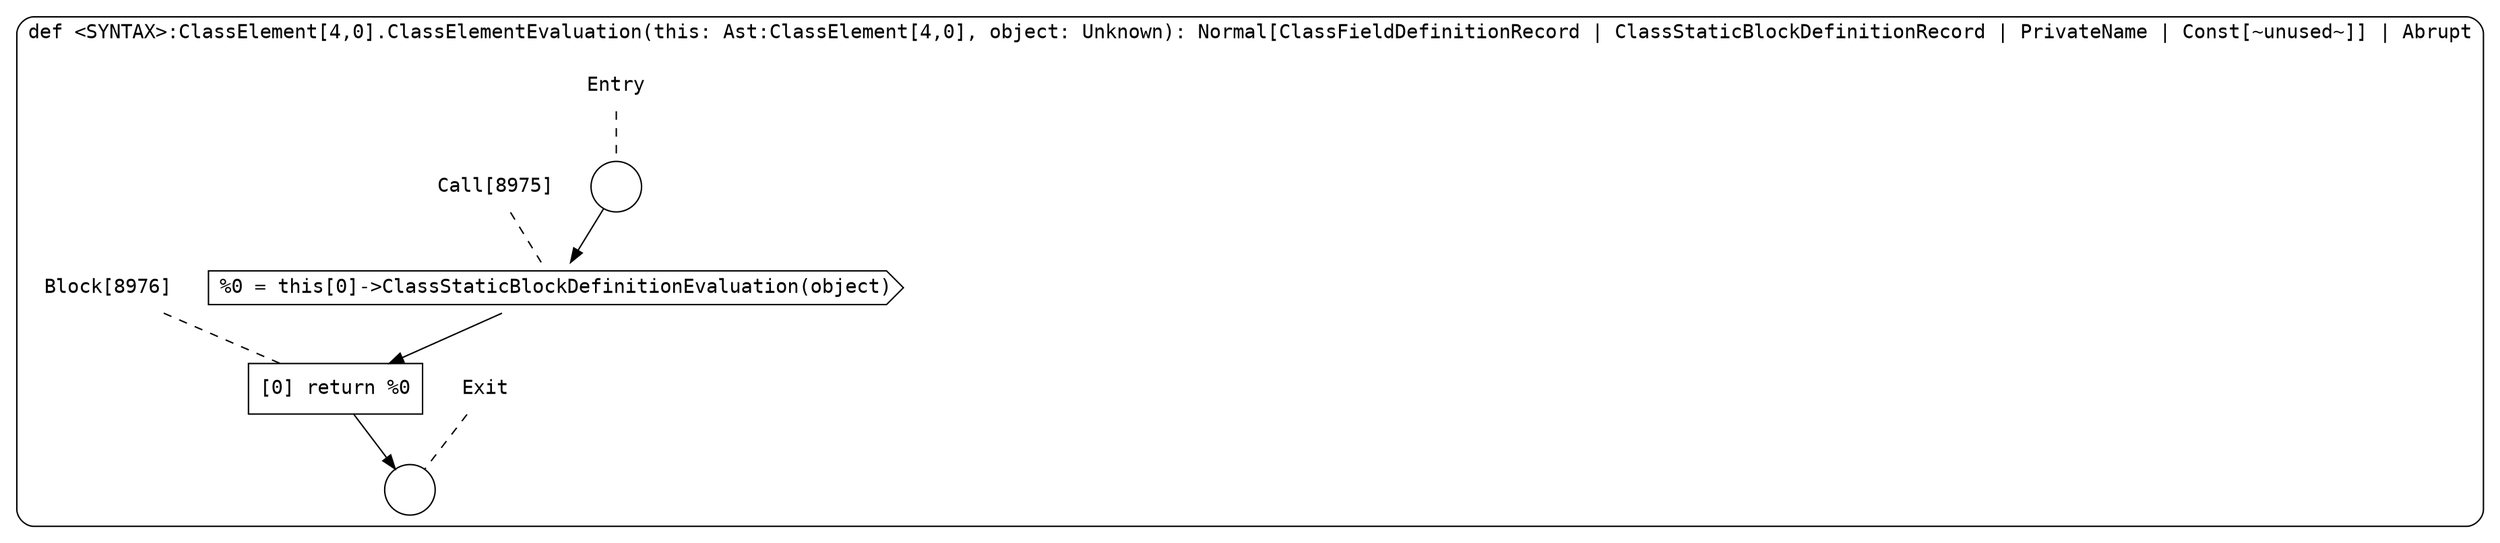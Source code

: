 digraph {
  graph [fontname = "Consolas"]
  node [fontname = "Consolas"]
  edge [fontname = "Consolas"]
  subgraph cluster1687 {
    label = "def <SYNTAX>:ClassElement[4,0].ClassElementEvaluation(this: Ast:ClassElement[4,0], object: Unknown): Normal[ClassFieldDefinitionRecord | ClassStaticBlockDefinitionRecord | PrivateName | Const[~unused~]] | Abrupt"
    style = rounded
    cluster1687_entry_name [shape=none, label=<<font color="black">Entry</font>>]
    cluster1687_entry_name -> cluster1687_entry [arrowhead=none, color="black", style=dashed]
    cluster1687_entry [shape=circle label=" " color="black" fillcolor="white" style=filled]
    cluster1687_entry -> node8975 [color="black"]
    cluster1687_exit_name [shape=none, label=<<font color="black">Exit</font>>]
    cluster1687_exit_name -> cluster1687_exit [arrowhead=none, color="black", style=dashed]
    cluster1687_exit [shape=circle label=" " color="black" fillcolor="white" style=filled]
    node8975_name [shape=none, label=<<font color="black">Call[8975]</font>>]
    node8975_name -> node8975 [arrowhead=none, color="black", style=dashed]
    node8975 [shape=cds, label=<<font color="black">%0 = this[0]-&gt;ClassStaticBlockDefinitionEvaluation(object)</font>> color="black" fillcolor="white", style=filled]
    node8975 -> node8976 [color="black"]
    node8976_name [shape=none, label=<<font color="black">Block[8976]</font>>]
    node8976_name -> node8976 [arrowhead=none, color="black", style=dashed]
    node8976 [shape=box, label=<<font color="black">[0] return %0<BR ALIGN="LEFT"/></font>> color="black" fillcolor="white", style=filled]
    node8976 -> cluster1687_exit [color="black"]
  }
}